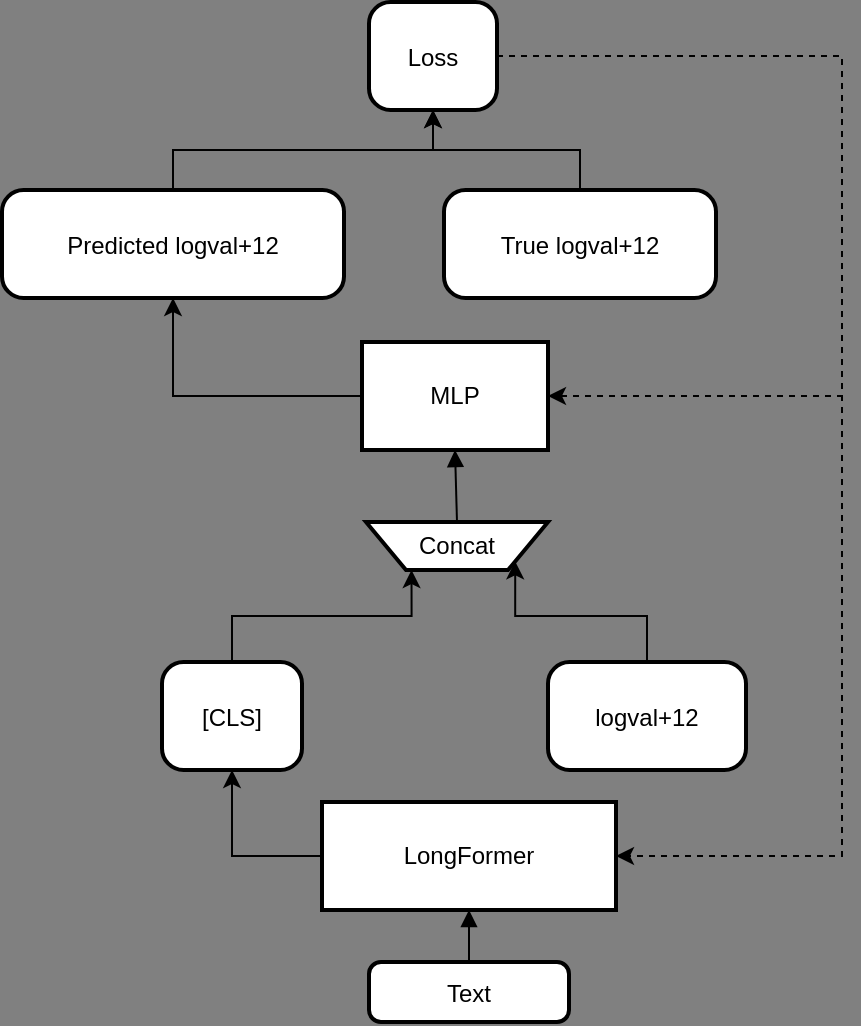 <mxfile version="26.1.1">
  <diagram name="Page-1" id="WQhwEJU6my23kkpIDT6H">
    <mxGraphModel dx="994" dy="639" grid="1" gridSize="10" guides="1" tooltips="1" connect="1" arrows="1" fold="1" page="1" pageScale="1" pageWidth="827" pageHeight="1169" background="#808080" math="0" shadow="0">
      <root>
        <mxCell id="0" />
        <mxCell id="1" parent="0" />
        <mxCell id="ItBWqbJic7J-8uKjwt8J-1" value="Text" style="rounded=1;arcSize=20;strokeWidth=2;labelBackgroundColor=none;" vertex="1" parent="1">
          <mxGeometry x="203.5" y="510" width="100" height="30" as="geometry" />
        </mxCell>
        <mxCell id="ItBWqbJic7J-8uKjwt8J-21" style="edgeStyle=orthogonalEdgeStyle;rounded=0;orthogonalLoop=1;jettySize=auto;html=1;exitX=0;exitY=0.5;exitDx=0;exitDy=0;entryX=0.5;entryY=1;entryDx=0;entryDy=0;" edge="1" parent="1" source="ItBWqbJic7J-8uKjwt8J-2" target="ItBWqbJic7J-8uKjwt8J-3">
          <mxGeometry relative="1" as="geometry" />
        </mxCell>
        <mxCell id="ItBWqbJic7J-8uKjwt8J-2" value="LongFormer" style="whiteSpace=wrap;strokeWidth=2;labelBackgroundColor=none;" vertex="1" parent="1">
          <mxGeometry x="180" y="430" width="147" height="54" as="geometry" />
        </mxCell>
        <mxCell id="ItBWqbJic7J-8uKjwt8J-22" style="edgeStyle=orthogonalEdgeStyle;rounded=0;orthogonalLoop=1;jettySize=auto;html=1;exitX=0.5;exitY=0;exitDx=0;exitDy=0;entryX=0.25;entryY=1;entryDx=0;entryDy=0;" edge="1" parent="1" source="ItBWqbJic7J-8uKjwt8J-3" target="ItBWqbJic7J-8uKjwt8J-5">
          <mxGeometry relative="1" as="geometry" />
        </mxCell>
        <mxCell id="ItBWqbJic7J-8uKjwt8J-3" value="[CLS]" style="rounded=1;arcSize=20;strokeWidth=2;labelBackgroundColor=none;" vertex="1" parent="1">
          <mxGeometry x="100" y="360" width="70" height="54" as="geometry" />
        </mxCell>
        <mxCell id="ItBWqbJic7J-8uKjwt8J-23" style="edgeStyle=orthogonalEdgeStyle;rounded=0;orthogonalLoop=1;jettySize=auto;html=1;exitX=0.5;exitY=0;exitDx=0;exitDy=0;entryX=1;entryY=1;entryDx=0;entryDy=0;" edge="1" parent="1" source="ItBWqbJic7J-8uKjwt8J-4" target="ItBWqbJic7J-8uKjwt8J-5">
          <mxGeometry relative="1" as="geometry" />
        </mxCell>
        <mxCell id="ItBWqbJic7J-8uKjwt8J-4" value="logval+12" style="rounded=1;arcSize=20;strokeWidth=2;labelBackgroundColor=none;" vertex="1" parent="1">
          <mxGeometry x="293" y="360" width="99" height="54" as="geometry" />
        </mxCell>
        <mxCell id="ItBWqbJic7J-8uKjwt8J-5" value="Concat" style="shape=trapezoid;perimeter=trapezoidPerimeter;fixedSize=1;strokeWidth=2;whiteSpace=wrap;flipV=1;labelBackgroundColor=none;" vertex="1" parent="1">
          <mxGeometry x="202" y="290" width="91" height="24" as="geometry" />
        </mxCell>
        <mxCell id="ItBWqbJic7J-8uKjwt8J-30" style="edgeStyle=orthogonalEdgeStyle;rounded=0;orthogonalLoop=1;jettySize=auto;html=1;exitX=0;exitY=0.5;exitDx=0;exitDy=0;entryX=0.5;entryY=1;entryDx=0;entryDy=0;" edge="1" parent="1" source="ItBWqbJic7J-8uKjwt8J-6" target="ItBWqbJic7J-8uKjwt8J-7">
          <mxGeometry relative="1" as="geometry" />
        </mxCell>
        <mxCell id="ItBWqbJic7J-8uKjwt8J-6" value="MLP" style="whiteSpace=wrap;strokeWidth=2;labelBackgroundColor=none;" vertex="1" parent="1">
          <mxGeometry x="200" y="200" width="93" height="54" as="geometry" />
        </mxCell>
        <mxCell id="ItBWqbJic7J-8uKjwt8J-28" style="edgeStyle=orthogonalEdgeStyle;rounded=0;orthogonalLoop=1;jettySize=auto;html=1;exitX=0.5;exitY=0;exitDx=0;exitDy=0;entryX=0.5;entryY=1;entryDx=0;entryDy=0;" edge="1" parent="1" source="ItBWqbJic7J-8uKjwt8J-7" target="ItBWqbJic7J-8uKjwt8J-9">
          <mxGeometry relative="1" as="geometry" />
        </mxCell>
        <mxCell id="ItBWqbJic7J-8uKjwt8J-7" value="Predicted logval+12" style="rounded=1;arcSize=20;strokeWidth=2;labelBackgroundColor=none;" vertex="1" parent="1">
          <mxGeometry x="20" y="124" width="171" height="54" as="geometry" />
        </mxCell>
        <mxCell id="ItBWqbJic7J-8uKjwt8J-29" style="edgeStyle=orthogonalEdgeStyle;rounded=0;orthogonalLoop=1;jettySize=auto;html=1;exitX=0.5;exitY=0;exitDx=0;exitDy=0;entryX=0.5;entryY=1;entryDx=0;entryDy=0;" edge="1" parent="1" source="ItBWqbJic7J-8uKjwt8J-8" target="ItBWqbJic7J-8uKjwt8J-9">
          <mxGeometry relative="1" as="geometry" />
        </mxCell>
        <mxCell id="ItBWqbJic7J-8uKjwt8J-8" value="True logval+12" style="rounded=1;arcSize=20;strokeWidth=2;labelBackgroundColor=none;" vertex="1" parent="1">
          <mxGeometry x="241" y="124" width="136" height="54" as="geometry" />
        </mxCell>
        <mxCell id="ItBWqbJic7J-8uKjwt8J-24" style="edgeStyle=orthogonalEdgeStyle;rounded=0;orthogonalLoop=1;jettySize=auto;html=1;exitX=1;exitY=0.5;exitDx=0;exitDy=0;entryX=1;entryY=0.5;entryDx=0;entryDy=0;dashed=1;" edge="1" parent="1" source="ItBWqbJic7J-8uKjwt8J-9" target="ItBWqbJic7J-8uKjwt8J-2">
          <mxGeometry relative="1" as="geometry">
            <Array as="points">
              <mxPoint x="440" y="57" />
              <mxPoint x="440" y="457" />
            </Array>
          </mxGeometry>
        </mxCell>
        <mxCell id="ItBWqbJic7J-8uKjwt8J-25" style="edgeStyle=orthogonalEdgeStyle;rounded=0;orthogonalLoop=1;jettySize=auto;html=1;exitX=1;exitY=0.5;exitDx=0;exitDy=0;entryX=1;entryY=0.5;entryDx=0;entryDy=0;dashed=1;" edge="1" parent="1" source="ItBWqbJic7J-8uKjwt8J-9" target="ItBWqbJic7J-8uKjwt8J-6">
          <mxGeometry relative="1" as="geometry">
            <Array as="points">
              <mxPoint x="440" y="57" />
              <mxPoint x="440" y="227" />
            </Array>
          </mxGeometry>
        </mxCell>
        <mxCell id="ItBWqbJic7J-8uKjwt8J-9" value="Loss" style="rounded=1;arcSize=20;strokeWidth=2;labelBackgroundColor=none;" vertex="1" parent="1">
          <mxGeometry x="203.5" y="30" width="64" height="54" as="geometry" />
        </mxCell>
        <mxCell id="ItBWqbJic7J-8uKjwt8J-10" value="" style="curved=1;startArrow=none;endArrow=block;exitX=0.5;exitY=0;entryX=0.5;entryY=1;rounded=0;labelBackgroundColor=none;fontColor=default;" edge="1" parent="1" source="ItBWqbJic7J-8uKjwt8J-1" target="ItBWqbJic7J-8uKjwt8J-2">
          <mxGeometry relative="1" as="geometry">
            <Array as="points" />
          </mxGeometry>
        </mxCell>
        <mxCell id="ItBWqbJic7J-8uKjwt8J-14" value="" style="curved=1;startArrow=none;endArrow=block;exitX=0.5;exitY=0;entryX=0.5;entryY=1;rounded=0;labelBackgroundColor=none;fontColor=default;" edge="1" parent="1" source="ItBWqbJic7J-8uKjwt8J-5" target="ItBWqbJic7J-8uKjwt8J-6">
          <mxGeometry relative="1" as="geometry">
            <Array as="points" />
          </mxGeometry>
        </mxCell>
      </root>
    </mxGraphModel>
  </diagram>
</mxfile>
